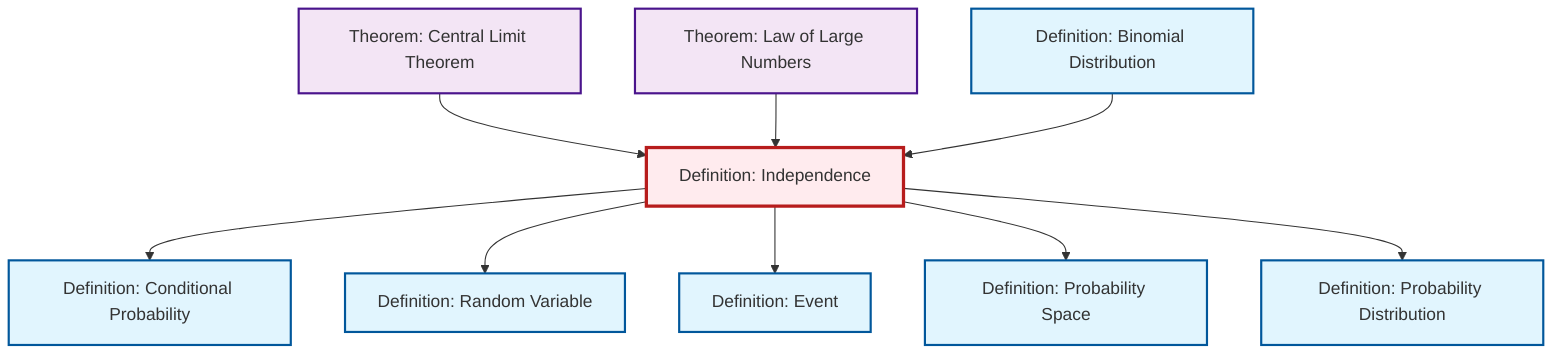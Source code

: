 graph TD
    classDef definition fill:#e1f5fe,stroke:#01579b,stroke-width:2px
    classDef theorem fill:#f3e5f5,stroke:#4a148c,stroke-width:2px
    classDef axiom fill:#fff3e0,stroke:#e65100,stroke-width:2px
    classDef example fill:#e8f5e9,stroke:#1b5e20,stroke-width:2px
    classDef current fill:#ffebee,stroke:#b71c1c,stroke-width:3px
    def-independence["Definition: Independence"]:::definition
    thm-central-limit["Theorem: Central Limit Theorem"]:::theorem
    def-random-variable["Definition: Random Variable"]:::definition
    thm-law-of-large-numbers["Theorem: Law of Large Numbers"]:::theorem
    def-binomial-distribution["Definition: Binomial Distribution"]:::definition
    def-probability-space["Definition: Probability Space"]:::definition
    def-conditional-probability["Definition: Conditional Probability"]:::definition
    def-probability-distribution["Definition: Probability Distribution"]:::definition
    def-event["Definition: Event"]:::definition
    def-independence --> def-conditional-probability
    thm-central-limit --> def-independence
    def-independence --> def-random-variable
    def-independence --> def-event
    thm-law-of-large-numbers --> def-independence
    def-independence --> def-probability-space
    def-independence --> def-probability-distribution
    def-binomial-distribution --> def-independence
    class def-independence current